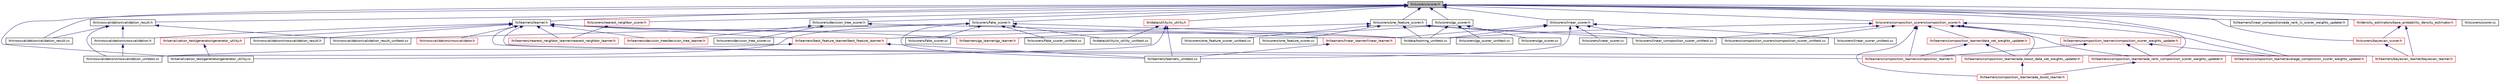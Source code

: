 digraph G
{
  edge [fontname="Helvetica",fontsize="10",labelfontname="Helvetica",labelfontsize="10"];
  node [fontname="Helvetica",fontsize="10",shape=record];
  Node1 [label="ltr/scorers/scorer.h",height=0.2,width=0.4,color="black", fillcolor="grey75", style="filled" fontcolor="black"];
  Node1 -> Node2 [dir="back",color="midnightblue",fontsize="10",style="solid",fontname="Helvetica"];
  Node2 [label="ltr/learners/learner.h",height=0.2,width=0.4,color="black", fillcolor="white", style="filled",URL="$learner_8h.html"];
  Node2 -> Node3 [dir="back",color="midnightblue",fontsize="10",style="solid",fontname="Helvetica"];
  Node3 [label="ltr/crossvalidation/crossvalidation.h",height=0.2,width=0.4,color="black", fillcolor="white", style="filled",URL="$crossvalidation_8h.html"];
  Node3 -> Node4 [dir="back",color="midnightblue",fontsize="10",style="solid",fontname="Helvetica"];
  Node4 [label="ltr/crossvalidation/crossvalidation_unittest.cc",height=0.2,width=0.4,color="black", fillcolor="white", style="filled",URL="$crossvalidation__unittest_8cc.html"];
  Node2 -> Node5 [dir="back",color="midnightblue",fontsize="10",style="solid",fontname="Helvetica"];
  Node5 [label="ltr/crossvalidation/crossvalidation_result.h",height=0.2,width=0.4,color="black", fillcolor="white", style="filled",URL="$crossvalidation__result_8h.html"];
  Node2 -> Node6 [dir="back",color="midnightblue",fontsize="10",style="solid",fontname="Helvetica"];
  Node6 [label="ltr/learners/best_feature_learner/best_feature_learner.h",height=0.2,width=0.4,color="red", fillcolor="white", style="filled",URL="$best__feature__learner_8h.html"];
  Node6 -> Node4 [dir="back",color="midnightblue",fontsize="10",style="solid",fontname="Helvetica"];
  Node6 -> Node7 [dir="back",color="midnightblue",fontsize="10",style="solid",fontname="Helvetica"];
  Node7 [label="ltr/learners/learners_unittest.cc",height=0.2,width=0.4,color="black", fillcolor="white", style="filled",URL="$learners__unittest_8cc.html"];
  Node2 -> Node8 [dir="back",color="midnightblue",fontsize="10",style="solid",fontname="Helvetica"];
  Node8 [label="ltr/crossvalidation/crossvalidator.h",height=0.2,width=0.4,color="red", fillcolor="white", style="filled",URL="$crossvalidator_8h.html"];
  Node2 -> Node9 [dir="back",color="midnightblue",fontsize="10",style="solid",fontname="Helvetica"];
  Node9 [label="ltr/learners/bayesian_learner/bayesian_learner.h",height=0.2,width=0.4,color="red", fillcolor="white", style="filled",URL="$bayesian__learner_8h.html"];
  Node2 -> Node10 [dir="back",color="midnightblue",fontsize="10",style="solid",fontname="Helvetica"];
  Node10 [label="ltr/learners/composition_learner/composition_learner.h",height=0.2,width=0.4,color="red", fillcolor="white", style="filled",URL="$composition__learner_8h.html"];
  Node2 -> Node11 [dir="back",color="midnightblue",fontsize="10",style="solid",fontname="Helvetica"];
  Node11 [label="ltr/learners/decision_tree/decision_tree_learner.h",height=0.2,width=0.4,color="red", fillcolor="white", style="filled",URL="$decision__tree__learner_8h.html"];
  Node2 -> Node12 [dir="back",color="midnightblue",fontsize="10",style="solid",fontname="Helvetica"];
  Node12 [label="ltr/learners/gp_learner/gp_learner.h",height=0.2,width=0.4,color="red", fillcolor="white", style="filled",URL="$gp__learner_8h.html"];
  Node2 -> Node13 [dir="back",color="midnightblue",fontsize="10",style="solid",fontname="Helvetica"];
  Node13 [label="ltr/learners/linear_learner/linear_learner.h",height=0.2,width=0.4,color="red", fillcolor="white", style="filled",URL="$linear__learner_8h.html"];
  Node13 -> Node7 [dir="back",color="midnightblue",fontsize="10",style="solid",fontname="Helvetica"];
  Node2 -> Node14 [dir="back",color="midnightblue",fontsize="10",style="solid",fontname="Helvetica"];
  Node14 [label="ltr/learners/nearest_neighbor_learner/nearest_neighbor_learner.h",height=0.2,width=0.4,color="red", fillcolor="white", style="filled",URL="$nearest__neighbor__learner_8h.html"];
  Node2 -> Node15 [dir="back",color="midnightblue",fontsize="10",style="solid",fontname="Helvetica"];
  Node15 [label="ltr/serialization_test/generator/generator_utility.h",height=0.2,width=0.4,color="red", fillcolor="white", style="filled",URL="$generator__utility_8h.html"];
  Node15 -> Node16 [dir="back",color="midnightblue",fontsize="10",style="solid",fontname="Helvetica"];
  Node16 [label="ltr/serialization_test/generator/generator_utility.cc",height=0.2,width=0.4,color="black", fillcolor="white", style="filled",URL="$generator__utility_8cc.html"];
  Node1 -> Node17 [dir="back",color="midnightblue",fontsize="10",style="solid",fontname="Helvetica"];
  Node17 [label="ltr/crossvalidation/validation_result.h",height=0.2,width=0.4,color="black", fillcolor="white", style="filled",URL="$validation__result_8h.html"];
  Node17 -> Node3 [dir="back",color="midnightblue",fontsize="10",style="solid",fontname="Helvetica"];
  Node17 -> Node4 [dir="back",color="midnightblue",fontsize="10",style="solid",fontname="Helvetica"];
  Node17 -> Node18 [dir="back",color="midnightblue",fontsize="10",style="solid",fontname="Helvetica"];
  Node18 [label="ltr/crossvalidation/validation_result.cc",height=0.2,width=0.4,color="black", fillcolor="white", style="filled",URL="$validation__result_8cc.html"];
  Node17 -> Node19 [dir="back",color="midnightblue",fontsize="10",style="solid",fontname="Helvetica"];
  Node19 [label="ltr/crossvalidation/validation_result_unittest.cc",height=0.2,width=0.4,color="black", fillcolor="white", style="filled",URL="$validation__result__unittest_8cc.html"];
  Node1 -> Node20 [dir="back",color="midnightblue",fontsize="10",style="solid",fontname="Helvetica"];
  Node20 [label="ltr/scorers/one_feature_scorer.h",height=0.2,width=0.4,color="black", fillcolor="white", style="filled",URL="$one__feature__scorer_8h.html"];
  Node20 -> Node6 [dir="back",color="midnightblue",fontsize="10",style="solid",fontname="Helvetica"];
  Node20 -> Node21 [dir="back",color="midnightblue",fontsize="10",style="solid",fontname="Helvetica"];
  Node21 [label="ltr/data/tostring_unittest.cc",height=0.2,width=0.4,color="black", fillcolor="white", style="filled",URL="$tostring__unittest_8cc.html"];
  Node20 -> Node22 [dir="back",color="midnightblue",fontsize="10",style="solid",fontname="Helvetica"];
  Node22 [label="ltr/scorers/composition_scorers/composition_scorer_unittest.cc",height=0.2,width=0.4,color="black", fillcolor="white", style="filled",URL="$composition__scorer__unittest_8cc.html"];
  Node20 -> Node23 [dir="back",color="midnightblue",fontsize="10",style="solid",fontname="Helvetica"];
  Node23 [label="ltr/scorers/linear_composition_scorer_unittest.cc",height=0.2,width=0.4,color="black", fillcolor="white", style="filled",URL="$linear__composition__scorer__unittest_8cc.html"];
  Node20 -> Node24 [dir="back",color="midnightblue",fontsize="10",style="solid",fontname="Helvetica"];
  Node24 [label="ltr/scorers/one_feature_scorer.cc",height=0.2,width=0.4,color="black", fillcolor="white", style="filled",URL="$one__feature__scorer_8cc.html"];
  Node20 -> Node25 [dir="back",color="midnightblue",fontsize="10",style="solid",fontname="Helvetica"];
  Node25 [label="ltr/scorers/one_feature_scorer_unittest.cc",height=0.2,width=0.4,color="black", fillcolor="white", style="filled",URL="$one__feature__scorer__unittest_8cc.html"];
  Node1 -> Node26 [dir="back",color="midnightblue",fontsize="10",style="solid",fontname="Helvetica"];
  Node26 [label="ltr/scorers/fake_scorer.h",height=0.2,width=0.4,color="black", fillcolor="white", style="filled",URL="$fake__scorer_8h.html"];
  Node26 -> Node4 [dir="back",color="midnightblue",fontsize="10",style="solid",fontname="Helvetica"];
  Node26 -> Node19 [dir="back",color="midnightblue",fontsize="10",style="solid",fontname="Helvetica"];
  Node26 -> Node21 [dir="back",color="midnightblue",fontsize="10",style="solid",fontname="Helvetica"];
  Node26 -> Node27 [dir="back",color="midnightblue",fontsize="10",style="solid",fontname="Helvetica"];
  Node27 [label="ltr/data/utility/io_utility_unittest.cc",height=0.2,width=0.4,color="black", fillcolor="white", style="filled",URL="$io__utility__unittest_8cc.html"];
  Node26 -> Node7 [dir="back",color="midnightblue",fontsize="10",style="solid",fontname="Helvetica"];
  Node26 -> Node28 [dir="back",color="midnightblue",fontsize="10",style="solid",fontname="Helvetica"];
  Node28 [label="ltr/scorers/fake_scorer.cc",height=0.2,width=0.4,color="black", fillcolor="white", style="filled",URL="$fake__scorer_8cc.html"];
  Node26 -> Node29 [dir="back",color="midnightblue",fontsize="10",style="solid",fontname="Helvetica"];
  Node29 [label="ltr/scorers/fake_scorer_unittest.cc",height=0.2,width=0.4,color="black", fillcolor="white", style="filled",URL="$fake__scorer__unittest_8cc.html"];
  Node1 -> Node18 [dir="back",color="midnightblue",fontsize="10",style="solid",fontname="Helvetica"];
  Node1 -> Node30 [dir="back",color="midnightblue",fontsize="10",style="solid",fontname="Helvetica"];
  Node30 [label="ltr/scorers/decision_tree_scorer.h",height=0.2,width=0.4,color="black", fillcolor="white", style="filled",URL="$decision__tree__scorer_8h.html"];
  Node30 -> Node21 [dir="back",color="midnightblue",fontsize="10",style="solid",fontname="Helvetica"];
  Node30 -> Node11 [dir="back",color="midnightblue",fontsize="10",style="solid",fontname="Helvetica"];
  Node30 -> Node31 [dir="back",color="midnightblue",fontsize="10",style="solid",fontname="Helvetica"];
  Node31 [label="ltr/scorers/decision_tree_scorer.cc",height=0.2,width=0.4,color="black", fillcolor="white", style="filled",URL="$decision__tree__scorer_8cc.html"];
  Node1 -> Node32 [dir="back",color="midnightblue",fontsize="10",style="solid",fontname="Helvetica"];
  Node32 [label="ltr/scorers/gp_scorer.h",height=0.2,width=0.4,color="black", fillcolor="white", style="filled",URL="$gp__scorer_8h.html"];
  Node32 -> Node21 [dir="back",color="midnightblue",fontsize="10",style="solid",fontname="Helvetica"];
  Node32 -> Node12 [dir="back",color="midnightblue",fontsize="10",style="solid",fontname="Helvetica"];
  Node32 -> Node33 [dir="back",color="midnightblue",fontsize="10",style="solid",fontname="Helvetica"];
  Node33 [label="ltr/scorers/gp_scorer.cc",height=0.2,width=0.4,color="black", fillcolor="white", style="filled",URL="$gp__scorer_8cc.html"];
  Node32 -> Node34 [dir="back",color="midnightblue",fontsize="10",style="solid",fontname="Helvetica"];
  Node34 [label="ltr/scorers/gp_scorer_unittest.cc",height=0.2,width=0.4,color="black", fillcolor="white", style="filled",URL="$gp__scorer__unittest_8cc.html"];
  Node1 -> Node35 [dir="back",color="midnightblue",fontsize="10",style="solid",fontname="Helvetica"];
  Node35 [label="ltr/scorers/linear_scorer.h",height=0.2,width=0.4,color="black", fillcolor="white", style="filled",URL="$linear__scorer_8h.html"];
  Node35 -> Node21 [dir="back",color="midnightblue",fontsize="10",style="solid",fontname="Helvetica"];
  Node35 -> Node13 [dir="back",color="midnightblue",fontsize="10",style="solid",fontname="Helvetica"];
  Node35 -> Node7 [dir="back",color="midnightblue",fontsize="10",style="solid",fontname="Helvetica"];
  Node35 -> Node23 [dir="back",color="midnightblue",fontsize="10",style="solid",fontname="Helvetica"];
  Node35 -> Node36 [dir="back",color="midnightblue",fontsize="10",style="solid",fontname="Helvetica"];
  Node36 [label="ltr/scorers/linear_scorer.cc",height=0.2,width=0.4,color="black", fillcolor="white", style="filled",URL="$linear__scorer_8cc.html"];
  Node35 -> Node37 [dir="back",color="midnightblue",fontsize="10",style="solid",fontname="Helvetica"];
  Node37 [label="ltr/scorers/linear_scorer_unittest.cc",height=0.2,width=0.4,color="black", fillcolor="white", style="filled",URL="$linear__scorer__unittest_8cc.html"];
  Node1 -> Node38 [dir="back",color="midnightblue",fontsize="10",style="solid",fontname="Helvetica"];
  Node38 [label="ltr/scorers/composition_scorers/composition_scorer.h",height=0.2,width=0.4,color="red", fillcolor="white", style="filled",URL="$composition__scorer_8h.html"];
  Node38 -> Node21 [dir="back",color="midnightblue",fontsize="10",style="solid",fontname="Helvetica"];
  Node38 -> Node39 [dir="back",color="midnightblue",fontsize="10",style="solid",fontname="Helvetica"];
  Node39 [label="ltr/learners/composition_learner/ada_boost_data_set_weights_updater.h",height=0.2,width=0.4,color="red", fillcolor="white", style="filled",URL="$ada__boost__data__set__weights__updater_8h.html"];
  Node39 -> Node40 [dir="back",color="midnightblue",fontsize="10",style="solid",fontname="Helvetica"];
  Node40 [label="ltr/learners/composition_learner/ada_boost_learner.h",height=0.2,width=0.4,color="red", fillcolor="white", style="filled",URL="$ada__boost__learner_8h.html"];
  Node38 -> Node41 [dir="back",color="midnightblue",fontsize="10",style="solid",fontname="Helvetica"];
  Node41 [label="ltr/learners/composition_learner/data_set_weights_updater.h",height=0.2,width=0.4,color="red", fillcolor="white", style="filled",URL="$data__set__weights__updater_8h.html"];
  Node41 -> Node39 [dir="back",color="midnightblue",fontsize="10",style="solid",fontname="Helvetica"];
  Node41 -> Node10 [dir="back",color="midnightblue",fontsize="10",style="solid",fontname="Helvetica"];
  Node38 -> Node40 [dir="back",color="midnightblue",fontsize="10",style="solid",fontname="Helvetica"];
  Node38 -> Node42 [dir="back",color="midnightblue",fontsize="10",style="solid",fontname="Helvetica"];
  Node42 [label="ltr/learners/composition_learner/ada_rank_composition_scorer_weights_updater.h",height=0.2,width=0.4,color="red", fillcolor="white", style="filled",URL="$ada__rank__composition__scorer__weights__updater_8h.html"];
  Node42 -> Node40 [dir="back",color="midnightblue",fontsize="10",style="solid",fontname="Helvetica"];
  Node38 -> Node43 [dir="back",color="midnightblue",fontsize="10",style="solid",fontname="Helvetica"];
  Node43 [label="ltr/learners/composition_learner/composition_scorer_weights_updater.h",height=0.2,width=0.4,color="red", fillcolor="white", style="filled",URL="$composition__scorer__weights__updater_8h.html"];
  Node43 -> Node42 [dir="back",color="midnightblue",fontsize="10",style="solid",fontname="Helvetica"];
  Node43 -> Node44 [dir="back",color="midnightblue",fontsize="10",style="solid",fontname="Helvetica"];
  Node44 [label="ltr/learners/composition_learner/average_composition_scorer_weights_updater.h",height=0.2,width=0.4,color="red", fillcolor="white", style="filled",URL="$average__composition__scorer__weights__updater_8h.html"];
  Node43 -> Node10 [dir="back",color="midnightblue",fontsize="10",style="solid",fontname="Helvetica"];
  Node38 -> Node44 [dir="back",color="midnightblue",fontsize="10",style="solid",fontname="Helvetica"];
  Node38 -> Node10 [dir="back",color="midnightblue",fontsize="10",style="solid",fontname="Helvetica"];
  Node38 -> Node22 [dir="back",color="midnightblue",fontsize="10",style="solid",fontname="Helvetica"];
  Node38 -> Node23 [dir="back",color="midnightblue",fontsize="10",style="solid",fontname="Helvetica"];
  Node1 -> Node45 [dir="back",color="midnightblue",fontsize="10",style="solid",fontname="Helvetica"];
  Node45 [label="ltr/data/utility/io_utility.h",height=0.2,width=0.4,color="red", fillcolor="white", style="filled",URL="$io__utility_8h.html"];
  Node45 -> Node27 [dir="back",color="midnightblue",fontsize="10",style="solid",fontname="Helvetica"];
  Node45 -> Node7 [dir="back",color="midnightblue",fontsize="10",style="solid",fontname="Helvetica"];
  Node45 -> Node16 [dir="back",color="midnightblue",fontsize="10",style="solid",fontname="Helvetica"];
  Node1 -> Node46 [dir="back",color="midnightblue",fontsize="10",style="solid",fontname="Helvetica"];
  Node46 [label="ltr/density_estimators/base_probability_density_estimator.h",height=0.2,width=0.4,color="red", fillcolor="white", style="filled",URL="$base__probability__density__estimator_8h.html"];
  Node46 -> Node47 [dir="back",color="midnightblue",fontsize="10",style="solid",fontname="Helvetica"];
  Node47 [label="ltr/scorers/bayesian_scorer.h",height=0.2,width=0.4,color="red", fillcolor="white", style="filled",URL="$bayesian__scorer_8h.html"];
  Node47 -> Node9 [dir="back",color="midnightblue",fontsize="10",style="solid",fontname="Helvetica"];
  Node46 -> Node9 [dir="back",color="midnightblue",fontsize="10",style="solid",fontname="Helvetica"];
  Node1 -> Node47 [dir="back",color="midnightblue",fontsize="10",style="solid",fontname="Helvetica"];
  Node1 -> Node42 [dir="back",color="midnightblue",fontsize="10",style="solid",fontname="Helvetica"];
  Node1 -> Node44 [dir="back",color="midnightblue",fontsize="10",style="solid",fontname="Helvetica"];
  Node1 -> Node48 [dir="back",color="midnightblue",fontsize="10",style="solid",fontname="Helvetica"];
  Node48 [label="ltr/learners/linear_composition/ada_rank_lc_scorer_weights_updater.h",height=0.2,width=0.4,color="black", fillcolor="white", style="filled",URL="$ada__rank__lc__scorer__weights__updater_8h.html"];
  Node1 -> Node49 [dir="back",color="midnightblue",fontsize="10",style="solid",fontname="Helvetica"];
  Node49 [label="ltr/scorers/nearest_neighbor_scorer.h",height=0.2,width=0.4,color="red", fillcolor="white", style="filled",URL="$nearest__neighbor__scorer_8h.html"];
  Node49 -> Node14 [dir="back",color="midnightblue",fontsize="10",style="solid",fontname="Helvetica"];
  Node1 -> Node50 [dir="back",color="midnightblue",fontsize="10",style="solid",fontname="Helvetica"];
  Node50 [label="ltr/scorers/scorer.cc",height=0.2,width=0.4,color="black", fillcolor="white", style="filled",URL="$scorer_8cc.html"];
  Node1 -> Node16 [dir="back",color="midnightblue",fontsize="10",style="solid",fontname="Helvetica"];
}
